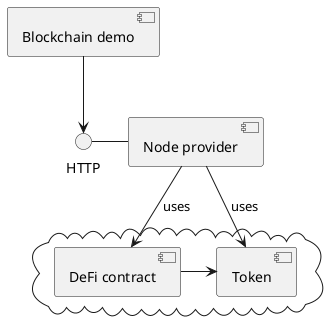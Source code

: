 'https://plantuml.com/ru/component-diagram
@startuml

() HTTP as http_rpc
[Blockchain demo] as demo
[Node provider] as rpc

cloud {
    [DeFi contract] as spender
    [Token] as token
}


demo -down-> http_rpc
rpc -left- http_rpc

rpc --> spender : uses
rpc --> token : uses
spender -right-> token

@enduml
